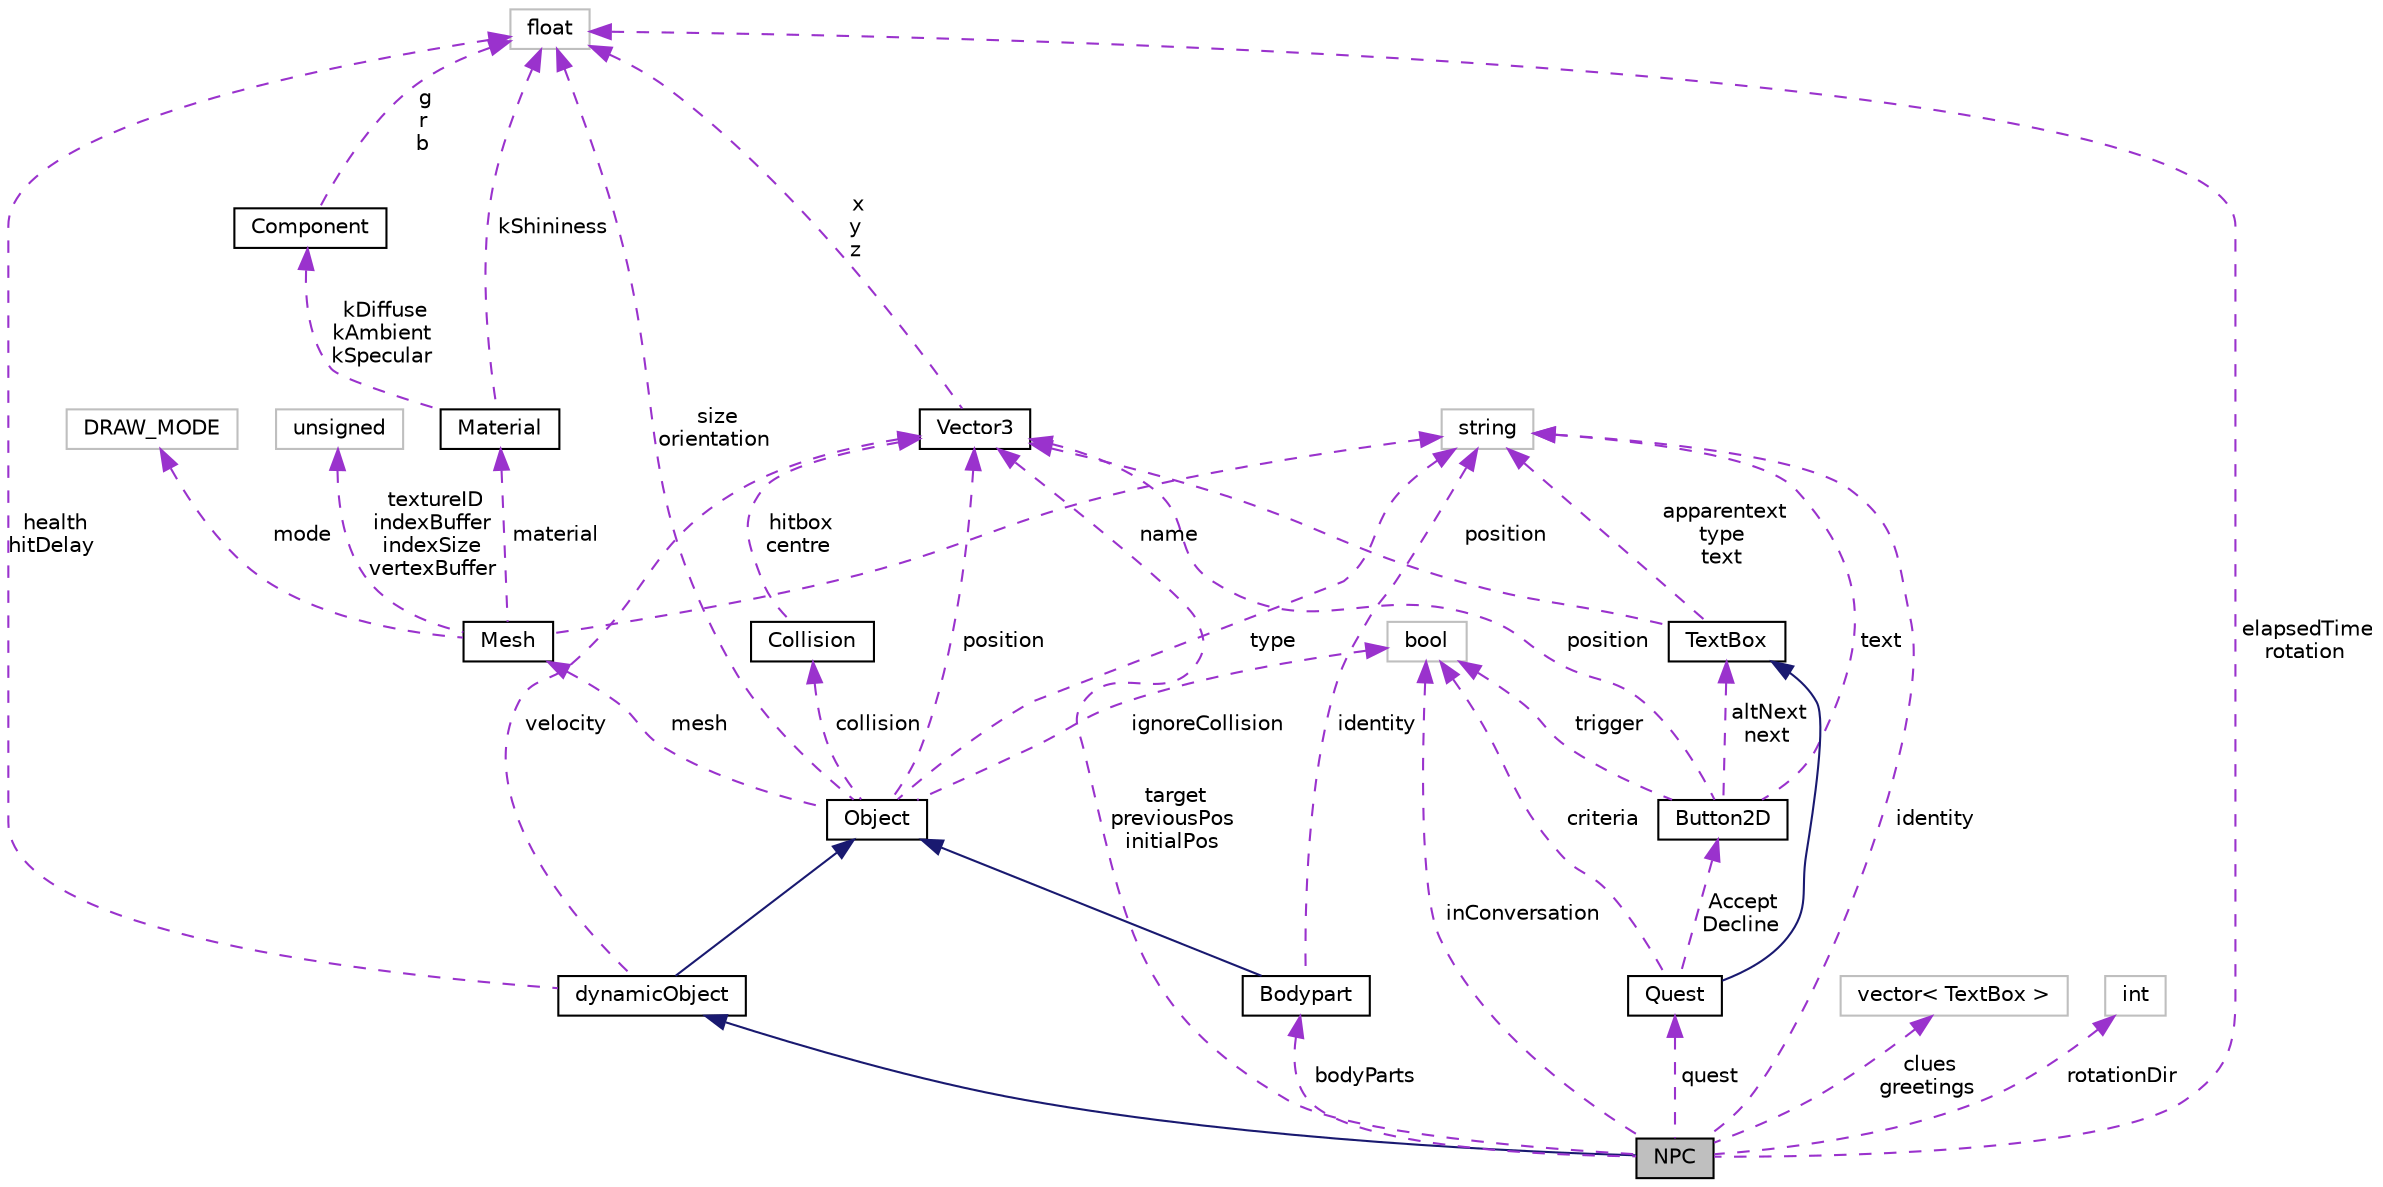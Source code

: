 digraph "NPC"
{
  bgcolor="transparent";
  edge [fontname="Helvetica",fontsize="10",labelfontname="Helvetica",labelfontsize="10"];
  node [fontname="Helvetica",fontsize="10",shape=record];
  Node1 [label="NPC",height=0.2,width=0.4,color="black", fillcolor="grey75", style="filled", fontcolor="black"];
  Node2 -> Node1 [dir="back",color="midnightblue",fontsize="10",style="solid",fontname="Helvetica"];
  Node2 [label="dynamicObject",height=0.2,width=0.4,color="black",URL="$classdynamicObject.html",tooltip="This class is for the dynamic objects. Mainly used for the crates. "];
  Node3 -> Node2 [dir="back",color="midnightblue",fontsize="10",style="solid",fontname="Helvetica"];
  Node3 [label="Object",height=0.2,width=0.4,color="black",URL="$classObject.html",tooltip="This is the object class that takes in a lot of member variables depending on what is needed like if ..."];
  Node4 -> Node3 [dir="back",color="darkorchid3",fontsize="10",style="dashed",label=" collision" ,fontname="Helvetica"];
  Node4 [label="Collision",height=0.2,width=0.4,color="black",URL="$structCollision.html",tooltip="This is a struct that has the positions of the hitBox size and its centre. "];
  Node5 -> Node4 [dir="back",color="darkorchid3",fontsize="10",style="dashed",label=" hitbox\ncentre" ,fontname="Helvetica"];
  Node5 [label="Vector3",height=0.2,width=0.4,color="black",URL="$structVector3.html",tooltip="Defines a 3D vector and its methods. "];
  Node6 -> Node5 [dir="back",color="darkorchid3",fontsize="10",style="dashed",label=" x\ny\nz" ,fontname="Helvetica"];
  Node6 [label="float",height=0.2,width=0.4,color="grey75"];
  Node6 -> Node3 [dir="back",color="darkorchid3",fontsize="10",style="dashed",label=" size\norientation" ,fontname="Helvetica"];
  Node5 -> Node3 [dir="back",color="darkorchid3",fontsize="10",style="dashed",label=" position" ,fontname="Helvetica"];
  Node7 -> Node3 [dir="back",color="darkorchid3",fontsize="10",style="dashed",label=" ignoreCollision" ,fontname="Helvetica"];
  Node7 [label="bool",height=0.2,width=0.4,color="grey75"];
  Node8 -> Node3 [dir="back",color="darkorchid3",fontsize="10",style="dashed",label=" type" ,fontname="Helvetica"];
  Node8 [label="string",height=0.2,width=0.4,color="grey75"];
  Node9 -> Node3 [dir="back",color="darkorchid3",fontsize="10",style="dashed",label=" mesh" ,fontname="Helvetica"];
  Node9 [label="Mesh",height=0.2,width=0.4,color="black",URL="$classMesh.html",tooltip="To store VBO (vertex & color buffer) and IBO (index buffer) "];
  Node10 -> Node9 [dir="back",color="darkorchid3",fontsize="10",style="dashed",label=" material" ,fontname="Helvetica"];
  Node10 [label="Material",height=0.2,width=0.4,color="black",URL="$structMaterial.html"];
  Node6 -> Node10 [dir="back",color="darkorchid3",fontsize="10",style="dashed",label=" kShininess" ,fontname="Helvetica"];
  Node11 -> Node10 [dir="back",color="darkorchid3",fontsize="10",style="dashed",label=" kDiffuse\nkAmbient\nkSpecular" ,fontname="Helvetica"];
  Node11 [label="Component",height=0.2,width=0.4,color="black",URL="$structComponent.html"];
  Node6 -> Node11 [dir="back",color="darkorchid3",fontsize="10",style="dashed",label=" g\nr\nb" ,fontname="Helvetica"];
  Node12 -> Node9 [dir="back",color="darkorchid3",fontsize="10",style="dashed",label=" mode" ,fontname="Helvetica"];
  Node12 [label="DRAW_MODE",height=0.2,width=0.4,color="grey75"];
  Node8 -> Node9 [dir="back",color="darkorchid3",fontsize="10",style="dashed",label=" name" ,fontname="Helvetica"];
  Node13 -> Node9 [dir="back",color="darkorchid3",fontsize="10",style="dashed",label=" textureID\nindexBuffer\nindexSize\nvertexBuffer" ,fontname="Helvetica"];
  Node13 [label="unsigned",height=0.2,width=0.4,color="grey75"];
  Node6 -> Node2 [dir="back",color="darkorchid3",fontsize="10",style="dashed",label=" health\nhitDelay" ,fontname="Helvetica"];
  Node5 -> Node2 [dir="back",color="darkorchid3",fontsize="10",style="dashed",label=" velocity" ,fontname="Helvetica"];
  Node14 -> Node1 [dir="back",color="darkorchid3",fontsize="10",style="dashed",label=" bodyParts" ,fontname="Helvetica"];
  Node14 [label="Bodypart",height=0.2,width=0.4,color="black",URL="$classBodypart.html",tooltip="This is the Body class which inherits somethings from the Object class. This class is for the NPCs bo..."];
  Node3 -> Node14 [dir="back",color="midnightblue",fontsize="10",style="solid",fontname="Helvetica"];
  Node8 -> Node14 [dir="back",color="darkorchid3",fontsize="10",style="dashed",label=" identity" ,fontname="Helvetica"];
  Node15 -> Node1 [dir="back",color="darkorchid3",fontsize="10",style="dashed",label=" clues\ngreetings" ,fontname="Helvetica"];
  Node15 [label="vector\< TextBox \>",height=0.2,width=0.4,color="grey75"];
  Node6 -> Node1 [dir="back",color="darkorchid3",fontsize="10",style="dashed",label=" elapsedTime\nrotation" ,fontname="Helvetica"];
  Node16 -> Node1 [dir="back",color="darkorchid3",fontsize="10",style="dashed",label=" rotationDir" ,fontname="Helvetica"];
  Node16 [label="int",height=0.2,width=0.4,color="grey75"];
  Node5 -> Node1 [dir="back",color="darkorchid3",fontsize="10",style="dashed",label=" target\npreviousPos\ninitialPos" ,fontname="Helvetica"];
  Node7 -> Node1 [dir="back",color="darkorchid3",fontsize="10",style="dashed",label=" inConversation" ,fontname="Helvetica"];
  Node8 -> Node1 [dir="back",color="darkorchid3",fontsize="10",style="dashed",label=" identity" ,fontname="Helvetica"];
  Node17 -> Node1 [dir="back",color="darkorchid3",fontsize="10",style="dashed",label=" quest" ,fontname="Helvetica"];
  Node17 [label="Quest",height=0.2,width=0.4,color="black",URL="$classQuest.html",tooltip="This is for creating quests that the player can take from various NPCs. "];
  Node18 -> Node17 [dir="back",color="midnightblue",fontsize="10",style="solid",fontname="Helvetica"];
  Node18 [label="TextBox",height=0.2,width=0.4,color="black",URL="$classTextBox.html",tooltip="This is for the Textbox whenever you talk to an NPC. "];
  Node5 -> Node18 [dir="back",color="darkorchid3",fontsize="10",style="dashed",label=" position" ,fontname="Helvetica"];
  Node8 -> Node18 [dir="back",color="darkorchid3",fontsize="10",style="dashed",label=" apparentext\ntype\ntext" ,fontname="Helvetica"];
  Node19 -> Node17 [dir="back",color="darkorchid3",fontsize="10",style="dashed",label=" Accept\nDecline" ,fontname="Helvetica"];
  Node19 [label="Button2D",height=0.2,width=0.4,color="black",URL="$classButton2D.html",tooltip="Button2D class for the Accept and Decline button when talking to NPCs. "];
  Node18 -> Node19 [dir="back",color="darkorchid3",fontsize="10",style="dashed",label=" altNext\nnext" ,fontname="Helvetica"];
  Node5 -> Node19 [dir="back",color="darkorchid3",fontsize="10",style="dashed",label=" position" ,fontname="Helvetica"];
  Node7 -> Node19 [dir="back",color="darkorchid3",fontsize="10",style="dashed",label=" trigger" ,fontname="Helvetica"];
  Node8 -> Node19 [dir="back",color="darkorchid3",fontsize="10",style="dashed",label=" text" ,fontname="Helvetica"];
  Node7 -> Node17 [dir="back",color="darkorchid3",fontsize="10",style="dashed",label=" criteria" ,fontname="Helvetica"];
}
